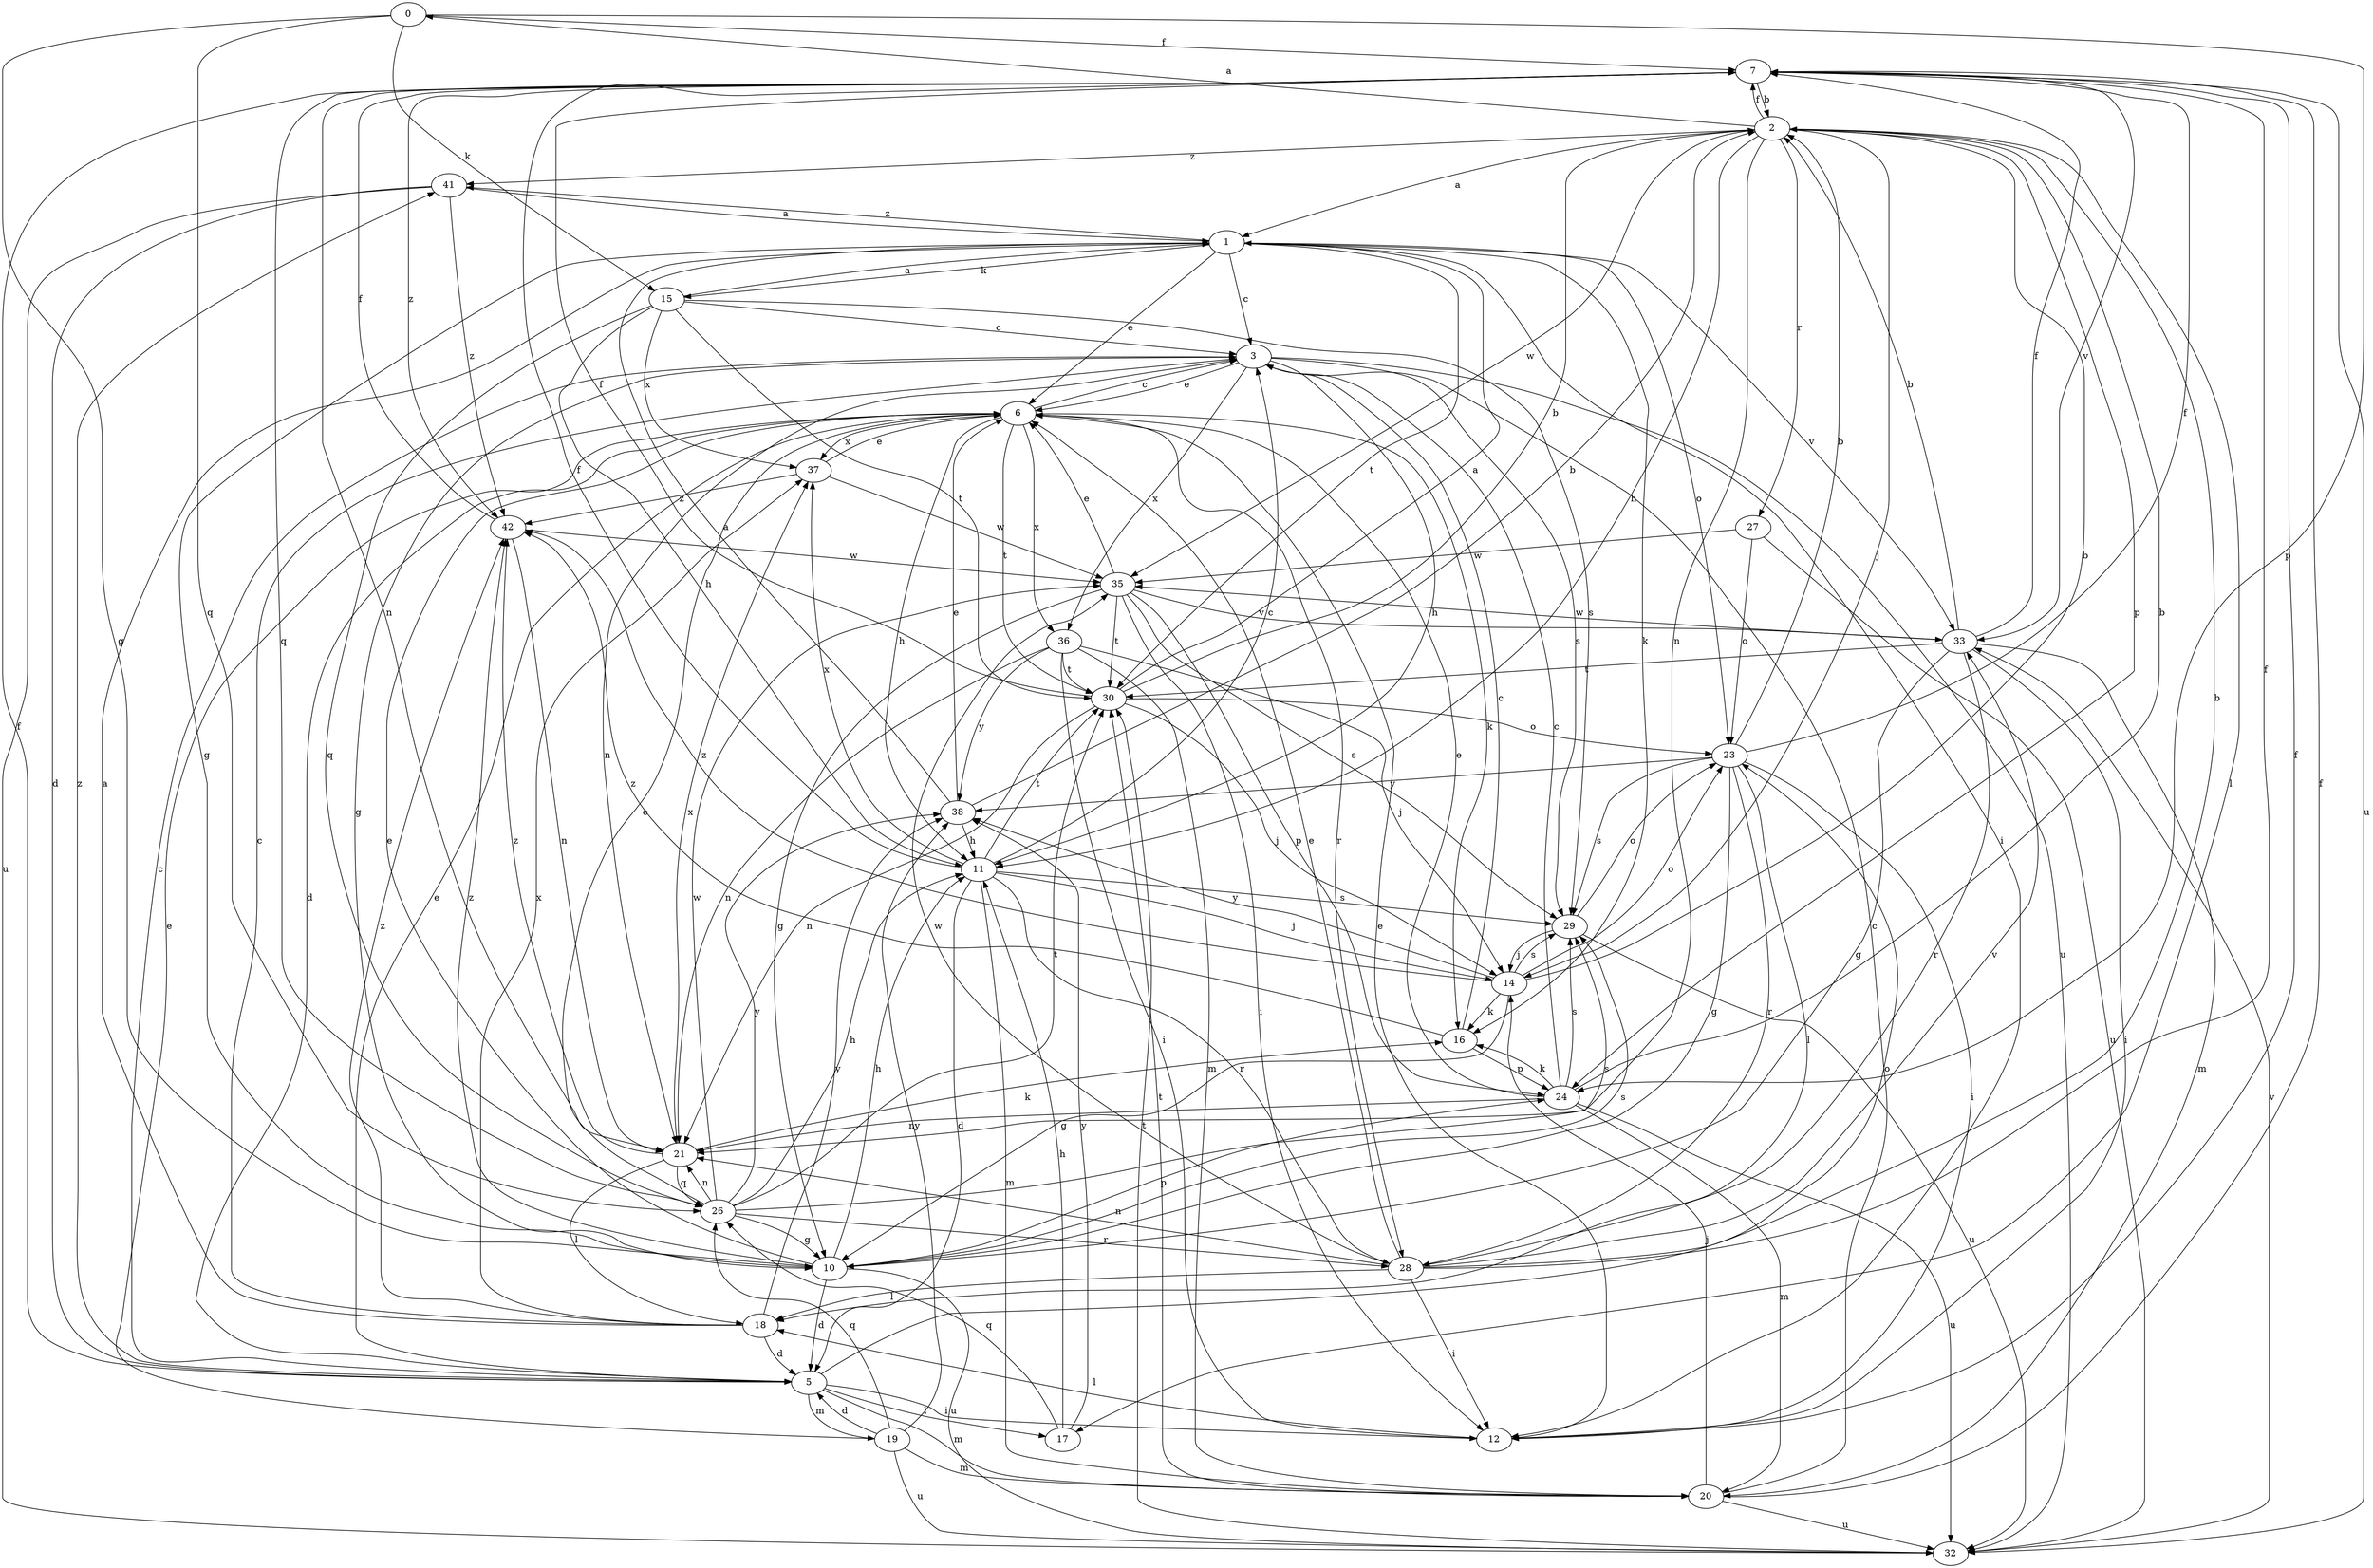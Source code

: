 strict digraph  {
0;
1;
2;
3;
5;
6;
7;
10;
11;
12;
14;
15;
16;
17;
18;
19;
20;
21;
23;
24;
26;
27;
28;
29;
30;
32;
33;
35;
36;
37;
38;
41;
42;
0 -> 7  [label=f];
0 -> 10  [label=g];
0 -> 15  [label=k];
0 -> 24  [label=p];
0 -> 26  [label=q];
1 -> 3  [label=c];
1 -> 6  [label=e];
1 -> 10  [label=g];
1 -> 12  [label=i];
1 -> 15  [label=k];
1 -> 16  [label=k];
1 -> 23  [label=o];
1 -> 30  [label=t];
1 -> 33  [label=v];
1 -> 41  [label=z];
2 -> 0  [label=a];
2 -> 1  [label=a];
2 -> 7  [label=f];
2 -> 11  [label=h];
2 -> 14  [label=j];
2 -> 17  [label=l];
2 -> 21  [label=n];
2 -> 24  [label=p];
2 -> 27  [label=r];
2 -> 35  [label=w];
2 -> 41  [label=z];
3 -> 6  [label=e];
3 -> 10  [label=g];
3 -> 11  [label=h];
3 -> 21  [label=n];
3 -> 29  [label=s];
3 -> 32  [label=u];
3 -> 36  [label=x];
5 -> 3  [label=c];
5 -> 6  [label=e];
5 -> 7  [label=f];
5 -> 12  [label=i];
5 -> 17  [label=l];
5 -> 19  [label=m];
5 -> 20  [label=m];
5 -> 23  [label=o];
5 -> 41  [label=z];
6 -> 3  [label=c];
6 -> 5  [label=d];
6 -> 11  [label=h];
6 -> 16  [label=k];
6 -> 28  [label=r];
6 -> 30  [label=t];
6 -> 36  [label=x];
6 -> 37  [label=x];
7 -> 2  [label=b];
7 -> 21  [label=n];
7 -> 26  [label=q];
7 -> 32  [label=u];
7 -> 33  [label=v];
7 -> 42  [label=z];
10 -> 5  [label=d];
10 -> 6  [label=e];
10 -> 11  [label=h];
10 -> 24  [label=p];
10 -> 29  [label=s];
10 -> 32  [label=u];
10 -> 42  [label=z];
11 -> 3  [label=c];
11 -> 5  [label=d];
11 -> 7  [label=f];
11 -> 14  [label=j];
11 -> 20  [label=m];
11 -> 28  [label=r];
11 -> 29  [label=s];
11 -> 30  [label=t];
11 -> 37  [label=x];
12 -> 6  [label=e];
12 -> 7  [label=f];
12 -> 18  [label=l];
14 -> 2  [label=b];
14 -> 10  [label=g];
14 -> 16  [label=k];
14 -> 23  [label=o];
14 -> 29  [label=s];
14 -> 38  [label=y];
14 -> 42  [label=z];
15 -> 1  [label=a];
15 -> 3  [label=c];
15 -> 11  [label=h];
15 -> 26  [label=q];
15 -> 29  [label=s];
15 -> 30  [label=t];
15 -> 37  [label=x];
16 -> 3  [label=c];
16 -> 24  [label=p];
16 -> 42  [label=z];
17 -> 11  [label=h];
17 -> 26  [label=q];
17 -> 38  [label=y];
18 -> 1  [label=a];
18 -> 3  [label=c];
18 -> 5  [label=d];
18 -> 37  [label=x];
18 -> 38  [label=y];
18 -> 42  [label=z];
19 -> 5  [label=d];
19 -> 6  [label=e];
19 -> 20  [label=m];
19 -> 26  [label=q];
19 -> 32  [label=u];
19 -> 38  [label=y];
20 -> 3  [label=c];
20 -> 7  [label=f];
20 -> 14  [label=j];
20 -> 30  [label=t];
20 -> 32  [label=u];
21 -> 16  [label=k];
21 -> 18  [label=l];
21 -> 26  [label=q];
21 -> 37  [label=x];
21 -> 42  [label=z];
23 -> 2  [label=b];
23 -> 7  [label=f];
23 -> 10  [label=g];
23 -> 12  [label=i];
23 -> 18  [label=l];
23 -> 28  [label=r];
23 -> 29  [label=s];
23 -> 38  [label=y];
24 -> 2  [label=b];
24 -> 3  [label=c];
24 -> 6  [label=e];
24 -> 16  [label=k];
24 -> 20  [label=m];
24 -> 21  [label=n];
24 -> 29  [label=s];
24 -> 32  [label=u];
26 -> 6  [label=e];
26 -> 10  [label=g];
26 -> 11  [label=h];
26 -> 21  [label=n];
26 -> 28  [label=r];
26 -> 29  [label=s];
26 -> 30  [label=t];
26 -> 35  [label=w];
26 -> 38  [label=y];
27 -> 23  [label=o];
27 -> 32  [label=u];
27 -> 35  [label=w];
28 -> 2  [label=b];
28 -> 6  [label=e];
28 -> 7  [label=f];
28 -> 12  [label=i];
28 -> 18  [label=l];
28 -> 21  [label=n];
28 -> 33  [label=v];
28 -> 35  [label=w];
29 -> 14  [label=j];
29 -> 23  [label=o];
29 -> 32  [label=u];
30 -> 1  [label=a];
30 -> 2  [label=b];
30 -> 7  [label=f];
30 -> 14  [label=j];
30 -> 21  [label=n];
30 -> 23  [label=o];
32 -> 30  [label=t];
32 -> 33  [label=v];
33 -> 2  [label=b];
33 -> 7  [label=f];
33 -> 10  [label=g];
33 -> 12  [label=i];
33 -> 20  [label=m];
33 -> 28  [label=r];
33 -> 30  [label=t];
33 -> 35  [label=w];
35 -> 6  [label=e];
35 -> 10  [label=g];
35 -> 12  [label=i];
35 -> 24  [label=p];
35 -> 29  [label=s];
35 -> 30  [label=t];
35 -> 33  [label=v];
36 -> 12  [label=i];
36 -> 14  [label=j];
36 -> 20  [label=m];
36 -> 21  [label=n];
36 -> 30  [label=t];
36 -> 38  [label=y];
37 -> 6  [label=e];
37 -> 35  [label=w];
37 -> 42  [label=z];
38 -> 1  [label=a];
38 -> 2  [label=b];
38 -> 6  [label=e];
38 -> 11  [label=h];
41 -> 1  [label=a];
41 -> 5  [label=d];
41 -> 32  [label=u];
41 -> 42  [label=z];
42 -> 7  [label=f];
42 -> 21  [label=n];
42 -> 35  [label=w];
}

